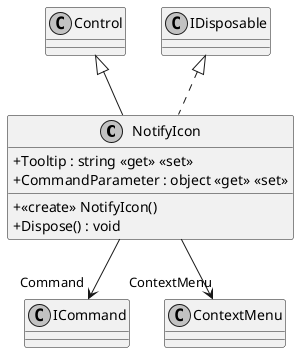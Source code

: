 @startuml
skinparam monochrome true
skinparam classAttributeIconSize 0
!startsub default
class NotifyIcon {
    + <<create>> NotifyIcon()
    + Tooltip : string <<get>> <<set>>
    + CommandParameter : object <<get>> <<set>>
    + Dispose() : void
}
!endsub
Control <|-- NotifyIcon
IDisposable <|.. NotifyIcon
/'NotifyIcon o-> "CommandProperty" DependencyProperty
NotifyIcon o-> "CommandParameterProperty" DependencyProperty
NotifyIcon o-> "ContextMenuProperty" DependencyProperty
NotifyIcon o-> "IconSourceProperty" DependencyProperty
NotifyIcon o-> "TooltipProperty" DependencyProperty'/
NotifyIcon --> "Command" ICommand
NotifyIcon --> "ContextMenu" ContextMenu
@enduml